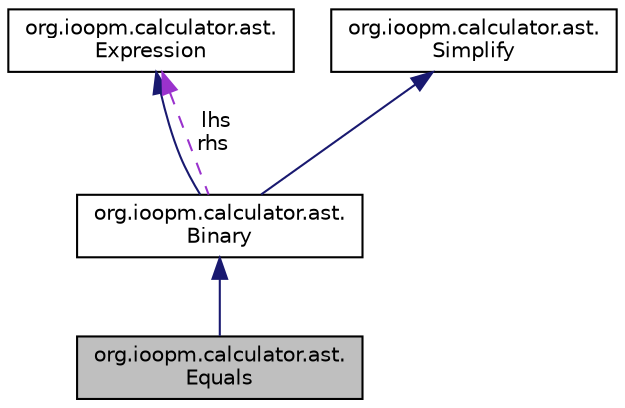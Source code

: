 digraph "org.ioopm.calculator.ast.Assignment"
{
  edge [fontname="Helvetica",fontsize="10",labelfontname="Helvetica",labelfontsize="10"];
  node [fontname="Helvetica",fontsize="10",shape=record];
  Node4 [label="org.ioopm.calculator.ast.\lEquals",height=0.2,width=0.4,color="black", fillcolor="grey75", style="filled", fontcolor="black"];
  Node5 -> Node4 [dir="back",color="midnightblue",fontsize="10",style="solid",fontname="Helvetica"];
  Node5 [label="org.ioopm.calculator.ast.\lBinary",height=0.2,width=0.4,color="black", fillcolor="white", style="filled",URL="$classorg_1_1ioopm_1_1calculator_1_1ast_1_1_binary.html"];
  Node6 -> Node5 [dir="back",color="midnightblue",fontsize="10",style="solid",fontname="Helvetica"];
  Node6 [label="org.ioopm.calculator.ast.\lExpression",height=0.2,width=0.4,color="black", fillcolor="white", style="filled",URL="$classorg_1_1ioopm_1_1calculator_1_1ast_1_1_expression.html"];
  Node7 -> Node5 [dir="back",color="midnightblue",fontsize="10",style="solid",fontname="Helvetica"];
  Node7 [label="org.ioopm.calculator.ast.\lSimplify",height=0.2,width=0.4,color="black", fillcolor="white", style="filled",URL="$interfaceorg_1_1ioopm_1_1calculator_1_1ast_1_1_simplify.html"];
  Node6 -> Node5 [dir="back",color="darkorchid3",fontsize="10",style="dashed",label=" lhs\nrhs" ,fontname="Helvetica"];
}

